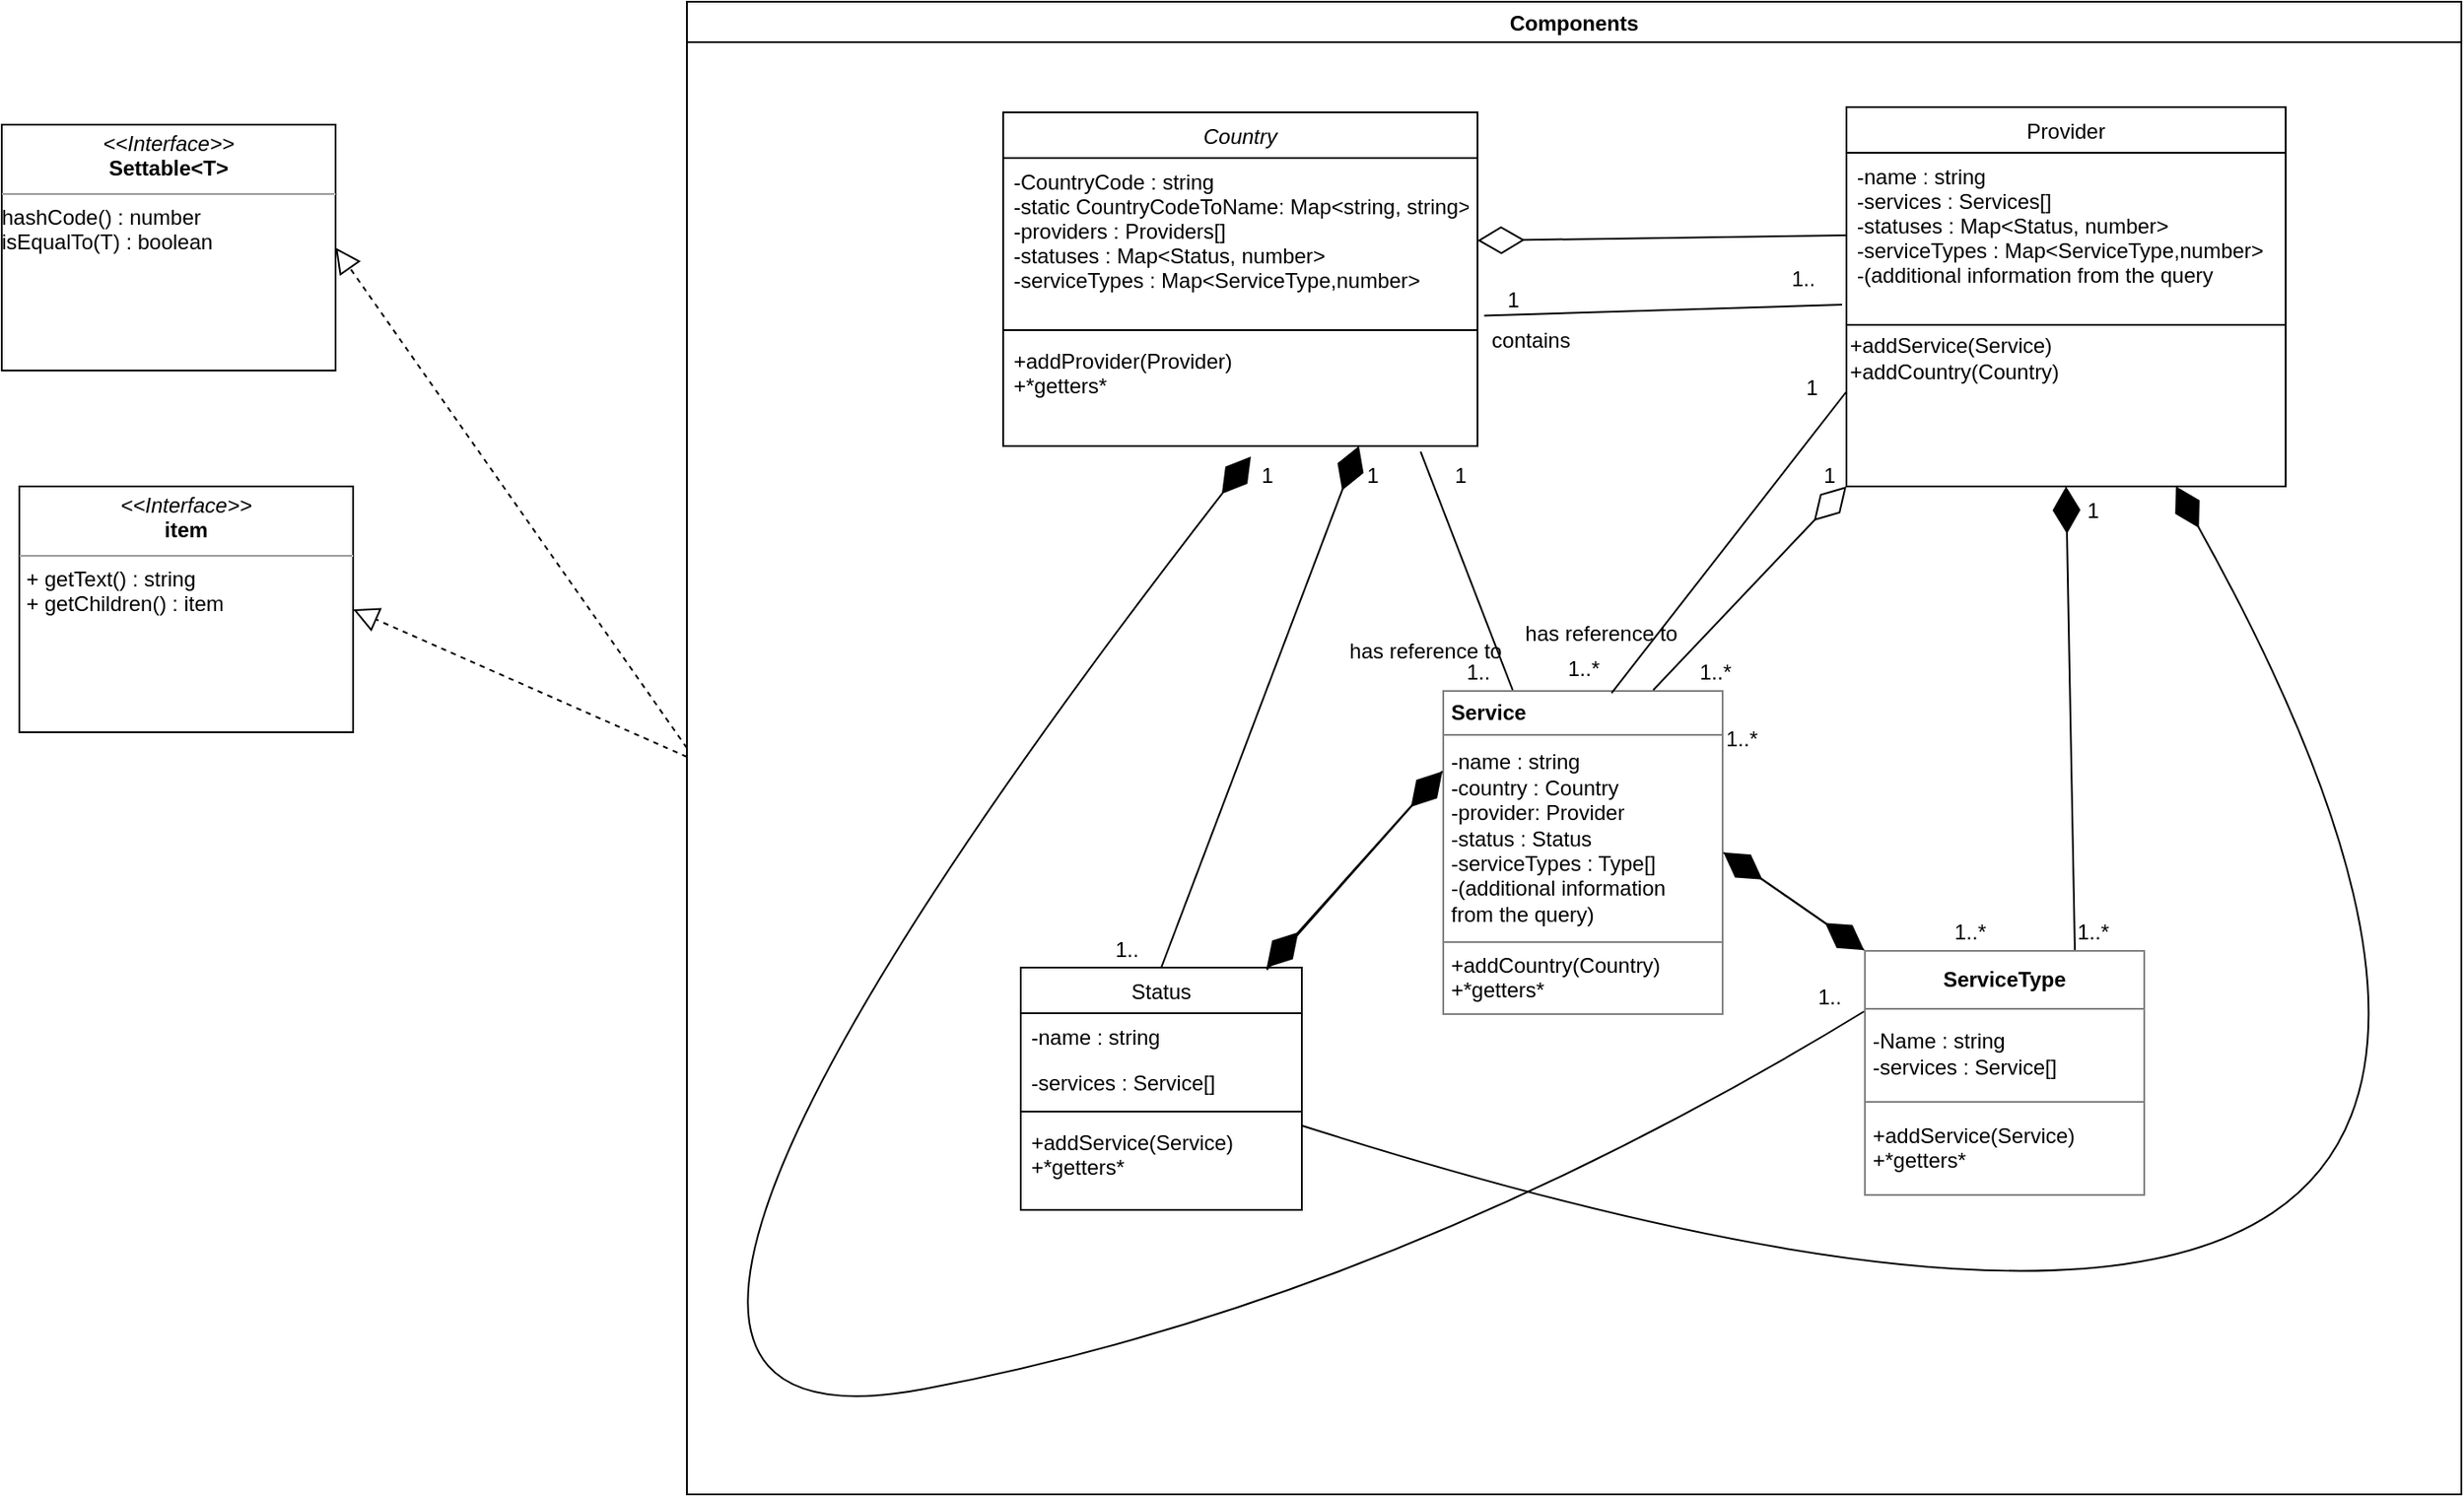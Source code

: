 <mxfile version="18.0.3" type="github">
  <diagram id="C5RBs43oDa-KdzZeNtuy" name="Page-1">
    <mxGraphModel dx="2585" dy="850" grid="1" gridSize="10" guides="1" tooltips="1" connect="1" arrows="1" fold="1" page="1" pageScale="1" pageWidth="827" pageHeight="1169" math="0" shadow="0">
      <root>
        <mxCell id="WIyWlLk6GJQsqaUBKTNV-0" />
        <mxCell id="WIyWlLk6GJQsqaUBKTNV-1" parent="WIyWlLk6GJQsqaUBKTNV-0" />
        <mxCell id="zkfFHV4jXpPFQw0GAbJ--0" value="Country" style="swimlane;fontStyle=2;align=center;verticalAlign=top;childLayout=stackLayout;horizontal=1;startSize=26;horizontalStack=0;resizeParent=1;resizeLast=0;collapsible=1;marginBottom=0;rounded=0;shadow=0;strokeWidth=1;" parent="WIyWlLk6GJQsqaUBKTNV-1" vertex="1">
          <mxGeometry x="40" y="163" width="270" height="190" as="geometry">
            <mxRectangle x="230" y="140" width="160" height="26" as="alternateBounds" />
          </mxGeometry>
        </mxCell>
        <mxCell id="zkfFHV4jXpPFQw0GAbJ--1" value="-CountryCode : string&#xa;-static CountryCodeToName: Map&lt;string, string&gt;&#xa;-providers : Providers[]&#xa;-statuses : Map&lt;Status, number&gt;&#xa;-serviceTypes : Map&lt;ServiceType,number&gt;&#xa;&#xa;" style="text;align=left;verticalAlign=top;spacingLeft=4;spacingRight=4;overflow=hidden;rotatable=0;points=[[0,0.5],[1,0.5]];portConstraint=eastwest;" parent="zkfFHV4jXpPFQw0GAbJ--0" vertex="1">
          <mxGeometry y="26" width="270" height="94" as="geometry" />
        </mxCell>
        <mxCell id="zkfFHV4jXpPFQw0GAbJ--4" value="" style="line;html=1;strokeWidth=1;align=left;verticalAlign=middle;spacingTop=-1;spacingLeft=3;spacingRight=3;rotatable=0;labelPosition=right;points=[];portConstraint=eastwest;" parent="zkfFHV4jXpPFQw0GAbJ--0" vertex="1">
          <mxGeometry y="120" width="270" height="8" as="geometry" />
        </mxCell>
        <mxCell id="zkfFHV4jXpPFQw0GAbJ--5" value="+addProvider(Provider)&#xa;+*getters*&#xa;" style="text;align=left;verticalAlign=top;spacingLeft=4;spacingRight=4;overflow=hidden;rotatable=0;points=[[0,0.5],[1,0.5]];portConstraint=eastwest;" parent="zkfFHV4jXpPFQw0GAbJ--0" vertex="1">
          <mxGeometry y="128" width="270" height="62" as="geometry" />
        </mxCell>
        <mxCell id="zkfFHV4jXpPFQw0GAbJ--6" value="Status" style="swimlane;fontStyle=0;align=center;verticalAlign=top;childLayout=stackLayout;horizontal=1;startSize=26;horizontalStack=0;resizeParent=1;resizeLast=0;collapsible=1;marginBottom=0;rounded=0;shadow=0;strokeWidth=1;" parent="WIyWlLk6GJQsqaUBKTNV-1" vertex="1">
          <mxGeometry x="50" y="650" width="160" height="138" as="geometry">
            <mxRectangle x="130" y="380" width="160" height="26" as="alternateBounds" />
          </mxGeometry>
        </mxCell>
        <mxCell id="zkfFHV4jXpPFQw0GAbJ--7" value="-name : string" style="text;align=left;verticalAlign=top;spacingLeft=4;spacingRight=4;overflow=hidden;rotatable=0;points=[[0,0.5],[1,0.5]];portConstraint=eastwest;" parent="zkfFHV4jXpPFQw0GAbJ--6" vertex="1">
          <mxGeometry y="26" width="160" height="26" as="geometry" />
        </mxCell>
        <mxCell id="zkfFHV4jXpPFQw0GAbJ--8" value="-services : Service[]" style="text;align=left;verticalAlign=top;spacingLeft=4;spacingRight=4;overflow=hidden;rotatable=0;points=[[0,0.5],[1,0.5]];portConstraint=eastwest;rounded=0;shadow=0;html=0;" parent="zkfFHV4jXpPFQw0GAbJ--6" vertex="1">
          <mxGeometry y="52" width="160" height="26" as="geometry" />
        </mxCell>
        <mxCell id="zkfFHV4jXpPFQw0GAbJ--9" value="" style="line;html=1;strokeWidth=1;align=left;verticalAlign=middle;spacingTop=-1;spacingLeft=3;spacingRight=3;rotatable=0;labelPosition=right;points=[];portConstraint=eastwest;" parent="zkfFHV4jXpPFQw0GAbJ--6" vertex="1">
          <mxGeometry y="78" width="160" height="8" as="geometry" />
        </mxCell>
        <mxCell id="zkfFHV4jXpPFQw0GAbJ--10" value="+addService(Service)&#xa;+*getters*&#xa;" style="text;align=left;verticalAlign=top;spacingLeft=4;spacingRight=4;overflow=hidden;rotatable=0;points=[[0,0.5],[1,0.5]];portConstraint=eastwest;fontStyle=0" parent="zkfFHV4jXpPFQw0GAbJ--6" vertex="1">
          <mxGeometry y="86" width="160" height="44" as="geometry" />
        </mxCell>
        <mxCell id="zkfFHV4jXpPFQw0GAbJ--17" value="Provider" style="swimlane;fontStyle=0;align=center;verticalAlign=top;childLayout=stackLayout;horizontal=1;startSize=26;horizontalStack=0;resizeParent=1;resizeLast=0;collapsible=1;marginBottom=0;rounded=0;shadow=0;strokeWidth=1;" parent="WIyWlLk6GJQsqaUBKTNV-1" vertex="1">
          <mxGeometry x="520" y="160" width="250" height="216" as="geometry">
            <mxRectangle x="550" y="140" width="160" height="26" as="alternateBounds" />
          </mxGeometry>
        </mxCell>
        <mxCell id="zkfFHV4jXpPFQw0GAbJ--18" value="-name : string &#xa;-services : Services[]&#xa;-statuses : Map&lt;Status, number&gt;&#xa;-serviceTypes : Map&lt;ServiceType,number&gt;&#xa;-(additional information from the query&#xa;" style="text;align=left;verticalAlign=top;spacingLeft=4;spacingRight=4;overflow=hidden;rotatable=0;points=[[0,0.5],[1,0.5]];portConstraint=eastwest;" parent="zkfFHV4jXpPFQw0GAbJ--17" vertex="1">
          <mxGeometry y="26" width="250" height="94" as="geometry" />
        </mxCell>
        <mxCell id="zkfFHV4jXpPFQw0GAbJ--23" value="" style="line;html=1;strokeWidth=1;align=left;verticalAlign=middle;spacingTop=-1;spacingLeft=3;spacingRight=3;rotatable=0;labelPosition=right;points=[];portConstraint=eastwest;" parent="zkfFHV4jXpPFQw0GAbJ--17" vertex="1">
          <mxGeometry y="120" width="250" height="8" as="geometry" />
        </mxCell>
        <mxCell id="jx6eO44tTlSofghOy_yD-11" value="+addService(Service)&lt;div&gt;+addCountry(Country)&lt;br&gt;&lt;/div&gt;" style="text;html=1;align=left;verticalAlign=middle;resizable=0;points=[];autosize=1;strokeColor=none;fillColor=none;hachureGap=4;" vertex="1" parent="zkfFHV4jXpPFQw0GAbJ--17">
          <mxGeometry y="128" width="250" height="30" as="geometry" />
        </mxCell>
        <mxCell id="jx6eO44tTlSofghOy_yD-0" value="&lt;table style=&quot;width:100%;height:100%;border-collapse:collapse;&quot; width=&quot;100%&quot; height=&quot;100%&quot; cellpadding=&quot;4&quot; border=&quot;1&quot;&gt;&lt;tbody&gt;&lt;tr&gt;&lt;th&gt;Service&lt;/th&gt;&lt;/tr&gt;&lt;tr&gt;&lt;td&gt;-name : string&lt;br&gt;-country : Country&lt;br&gt;-provider: Provider &lt;br&gt;-status : Status&lt;br&gt;-serviceTypes : Type[]&lt;br&gt;-(additional information&lt;br&gt;from the query)&lt;br&gt;&lt;/td&gt;&lt;/tr&gt;&lt;tr&gt;&lt;td&gt;+addCountry(Country)&lt;br&gt;+*getters*&lt;br&gt;&lt;/td&gt;&lt;/tr&gt;&lt;/tbody&gt;&lt;/table&gt;" style="text;html=1;strokeColor=none;fillColor=none;overflow=fill;hachureGap=4;align=left;" vertex="1" parent="WIyWlLk6GJQsqaUBKTNV-1">
          <mxGeometry x="290" y="492" width="160" height="185" as="geometry" />
        </mxCell>
        <mxCell id="jx6eO44tTlSofghOy_yD-1" value="&lt;table style=&quot;width:100%;height:100%;border-collapse:collapse;&quot; width=&quot;100%&quot; height=&quot;100%&quot; cellpadding=&quot;4&quot; border=&quot;1&quot;&gt;&lt;tbody&gt;&lt;tr&gt;&lt;th align=&quot;center&quot;&gt;ServiceType&lt;br&gt;&lt;/th&gt;&lt;/tr&gt;&lt;tr&gt;&lt;td&gt;-Name : string&lt;br&gt;&lt;div align=&quot;left&quot;&gt;-services : Service[]&lt;/div&gt;&lt;/td&gt;&lt;/tr&gt;&lt;tr&gt;&lt;td&gt;+addService(Service)&lt;br&gt;+*getters*&lt;br&gt;&lt;/td&gt;&lt;/tr&gt;&lt;/tbody&gt;&lt;/table&gt;" style="text;html=1;strokeColor=none;fillColor=none;overflow=fill;hachureGap=4;" vertex="1" parent="WIyWlLk6GJQsqaUBKTNV-1">
          <mxGeometry x="530" y="640" width="160" height="140" as="geometry" />
        </mxCell>
        <mxCell id="jx6eO44tTlSofghOy_yD-31" value="" style="endArrow=diamondThin;endFill=0;endSize=24;html=1;rounded=0;sourcePerimeterSpacing=8;targetPerimeterSpacing=8;curved=1;entryX=0;entryY=1;entryDx=0;entryDy=0;exitX=0.75;exitY=0;exitDx=0;exitDy=0;" edge="1" parent="WIyWlLk6GJQsqaUBKTNV-1" source="jx6eO44tTlSofghOy_yD-0" target="zkfFHV4jXpPFQw0GAbJ--17">
          <mxGeometry width="160" relative="1" as="geometry">
            <mxPoint x="280" y="500" as="sourcePoint" />
            <mxPoint x="440" y="500" as="targetPoint" />
          </mxGeometry>
        </mxCell>
        <mxCell id="jx6eO44tTlSofghOy_yD-34" value="1..*" style="text;html=1;align=center;verticalAlign=middle;resizable=0;points=[];autosize=1;strokeColor=none;fillColor=none;hachureGap=4;" vertex="1" parent="WIyWlLk6GJQsqaUBKTNV-1">
          <mxGeometry x="430" y="472" width="30" height="20" as="geometry" />
        </mxCell>
        <mxCell id="jx6eO44tTlSofghOy_yD-35" value="1" style="text;html=1;align=center;verticalAlign=middle;resizable=0;points=[];autosize=1;strokeColor=none;fillColor=none;hachureGap=4;" vertex="1" parent="WIyWlLk6GJQsqaUBKTNV-1">
          <mxGeometry x="500" y="360" width="20" height="20" as="geometry" />
        </mxCell>
        <mxCell id="jx6eO44tTlSofghOy_yD-44" value="1.." style="text;html=1;align=center;verticalAlign=middle;resizable=0;points=[];autosize=1;strokeColor=none;fillColor=none;hachureGap=4;" vertex="1" parent="WIyWlLk6GJQsqaUBKTNV-1">
          <mxGeometry x="295" y="472" width="30" height="20" as="geometry" />
        </mxCell>
        <mxCell id="jx6eO44tTlSofghOy_yD-55" value="1.." style="text;html=1;align=center;verticalAlign=middle;resizable=0;points=[];autosize=1;strokeColor=none;fillColor=none;hachureGap=4;" vertex="1" parent="WIyWlLk6GJQsqaUBKTNV-1">
          <mxGeometry x="495" y="657" width="30" height="20" as="geometry" />
        </mxCell>
        <mxCell id="jx6eO44tTlSofghOy_yD-56" value="1" style="text;html=1;align=center;verticalAlign=middle;resizable=0;points=[];autosize=1;strokeColor=none;fillColor=none;hachureGap=4;" vertex="1" parent="WIyWlLk6GJQsqaUBKTNV-1">
          <mxGeometry x="180" y="360" width="20" height="20" as="geometry" />
        </mxCell>
        <mxCell id="jx6eO44tTlSofghOy_yD-57" value="" style="endArrow=diamondThin;endFill=1;endSize=24;html=1;rounded=0;sourcePerimeterSpacing=8;targetPerimeterSpacing=8;curved=1;entryX=0.05;entryY=-0.05;entryDx=0;entryDy=0;exitX=0;exitY=0.25;exitDx=0;exitDy=0;entryPerimeter=0;" edge="1" parent="WIyWlLk6GJQsqaUBKTNV-1" source="jx6eO44tTlSofghOy_yD-1" target="jx6eO44tTlSofghOy_yD-56">
          <mxGeometry width="160" relative="1" as="geometry">
            <mxPoint x="250" y="580" as="sourcePoint" />
            <mxPoint x="90" y="580" as="targetPoint" />
            <Array as="points">
              <mxPoint x="260" y="840" />
              <mxPoint x="-270" y="940" />
            </Array>
          </mxGeometry>
        </mxCell>
        <mxCell id="jx6eO44tTlSofghOy_yD-59" value="" style="endArrow=diamondThin;endFill=1;endSize=24;html=1;rounded=0;sourcePerimeterSpacing=8;targetPerimeterSpacing=8;curved=1;entryX=0.75;entryY=1;entryDx=0;entryDy=0;exitX=0.5;exitY=0;exitDx=0;exitDy=0;" edge="1" parent="WIyWlLk6GJQsqaUBKTNV-1" source="zkfFHV4jXpPFQw0GAbJ--6" target="zkfFHV4jXpPFQw0GAbJ--0">
          <mxGeometry width="160" relative="1" as="geometry">
            <mxPoint x="220" y="570" as="sourcePoint" />
            <mxPoint x="60" y="570" as="targetPoint" />
          </mxGeometry>
        </mxCell>
        <mxCell id="jx6eO44tTlSofghOy_yD-60" value="1.." style="text;html=1;align=center;verticalAlign=middle;resizable=0;points=[];autosize=1;strokeColor=none;fillColor=none;hachureGap=4;" vertex="1" parent="WIyWlLk6GJQsqaUBKTNV-1">
          <mxGeometry x="95" y="630" width="30" height="20" as="geometry" />
        </mxCell>
        <mxCell id="jx6eO44tTlSofghOy_yD-61" value="1" style="text;html=1;align=center;verticalAlign=middle;resizable=0;points=[];autosize=1;strokeColor=none;fillColor=none;hachureGap=4;" vertex="1" parent="WIyWlLk6GJQsqaUBKTNV-1">
          <mxGeometry x="240" y="360" width="20" height="20" as="geometry" />
        </mxCell>
        <mxCell id="jx6eO44tTlSofghOy_yD-62" value="" style="endArrow=diamondThin;endFill=1;endSize=24;html=1;rounded=0;sourcePerimeterSpacing=8;targetPerimeterSpacing=8;curved=1;entryX=0.5;entryY=1;entryDx=0;entryDy=0;exitX=0.75;exitY=0;exitDx=0;exitDy=0;" edge="1" parent="WIyWlLk6GJQsqaUBKTNV-1" source="jx6eO44tTlSofghOy_yD-1" target="zkfFHV4jXpPFQw0GAbJ--17">
          <mxGeometry width="160" relative="1" as="geometry">
            <mxPoint x="260" y="610" as="sourcePoint" />
            <mxPoint x="420" y="610" as="targetPoint" />
          </mxGeometry>
        </mxCell>
        <mxCell id="jx6eO44tTlSofghOy_yD-63" value="1" style="text;html=1;align=center;verticalAlign=middle;resizable=0;points=[];autosize=1;strokeColor=none;fillColor=none;hachureGap=4;" vertex="1" parent="WIyWlLk6GJQsqaUBKTNV-1">
          <mxGeometry x="650" y="380" width="20" height="20" as="geometry" />
        </mxCell>
        <mxCell id="jx6eO44tTlSofghOy_yD-64" value="1..*" style="text;html=1;align=center;verticalAlign=middle;resizable=0;points=[];autosize=1;strokeColor=none;fillColor=none;hachureGap=4;" vertex="1" parent="WIyWlLk6GJQsqaUBKTNV-1">
          <mxGeometry x="645" y="620" width="30" height="20" as="geometry" />
        </mxCell>
        <mxCell id="jx6eO44tTlSofghOy_yD-65" value="" style="endArrow=diamondThin;endFill=1;endSize=24;html=1;rounded=0;sourcePerimeterSpacing=8;targetPerimeterSpacing=8;curved=1;exitX=1;exitY=0.091;exitDx=0;exitDy=0;exitPerimeter=0;entryX=0.75;entryY=1;entryDx=0;entryDy=0;" edge="1" parent="WIyWlLk6GJQsqaUBKTNV-1" source="zkfFHV4jXpPFQw0GAbJ--10" target="zkfFHV4jXpPFQw0GAbJ--17">
          <mxGeometry width="160" relative="1" as="geometry">
            <mxPoint x="220" y="750" as="sourcePoint" />
            <mxPoint x="380" y="750" as="targetPoint" />
            <Array as="points">
              <mxPoint x="1060" y="1010" />
            </Array>
          </mxGeometry>
        </mxCell>
        <mxCell id="jx6eO44tTlSofghOy_yD-67" value="Components" style="swimlane;hachureGap=4;startSize=23;" vertex="1" parent="WIyWlLk6GJQsqaUBKTNV-1">
          <mxGeometry x="-140" y="100" width="1010" height="850" as="geometry" />
        </mxCell>
        <mxCell id="jx6eO44tTlSofghOy_yD-76" value="1.." style="text;html=1;align=center;verticalAlign=middle;resizable=0;points=[];autosize=1;strokeColor=none;fillColor=none;hachureGap=4;" vertex="1" parent="jx6eO44tTlSofghOy_yD-67">
          <mxGeometry x="620" y="148" width="30" height="20" as="geometry" />
        </mxCell>
        <mxCell id="jx6eO44tTlSofghOy_yD-77" value="contains" style="text;html=1;align=center;verticalAlign=middle;resizable=0;points=[];autosize=1;strokeColor=none;fillColor=none;hachureGap=4;" vertex="1" parent="jx6eO44tTlSofghOy_yD-67">
          <mxGeometry x="450" y="183" width="60" height="20" as="geometry" />
        </mxCell>
        <mxCell id="jx6eO44tTlSofghOy_yD-79" value="1" style="text;html=1;align=center;verticalAlign=middle;resizable=0;points=[];autosize=1;strokeColor=none;fillColor=none;hachureGap=4;" vertex="1" parent="jx6eO44tTlSofghOy_yD-67">
          <mxGeometry x="430" y="260" width="20" height="20" as="geometry" />
        </mxCell>
        <mxCell id="jx6eO44tTlSofghOy_yD-80" value="has reference to" style="text;html=1;align=center;verticalAlign=middle;resizable=0;points=[];autosize=1;strokeColor=none;fillColor=none;hachureGap=4;" vertex="1" parent="jx6eO44tTlSofghOy_yD-67">
          <mxGeometry x="370" y="360" width="100" height="20" as="geometry" />
        </mxCell>
        <mxCell id="jx6eO44tTlSofghOy_yD-84" value="has reference to" style="text;html=1;align=center;verticalAlign=middle;resizable=0;points=[];autosize=1;strokeColor=none;fillColor=none;hachureGap=4;" vertex="1" parent="jx6eO44tTlSofghOy_yD-67">
          <mxGeometry x="470" y="350" width="100" height="20" as="geometry" />
        </mxCell>
        <mxCell id="jx6eO44tTlSofghOy_yD-68" value="&lt;p style=&quot;margin:0px;margin-top:4px;text-align:center;&quot;&gt;&lt;i&gt;&amp;lt;&amp;lt;Interface&amp;gt;&amp;gt;&lt;/i&gt;&lt;br&gt;&lt;b&gt;Settable&amp;lt;T&amp;gt;&lt;/b&gt;&lt;br&gt;&lt;/p&gt;&lt;hr size=&quot;1&quot;&gt;&lt;div&gt;hashCode() : number&lt;/div&gt;&lt;div&gt;isEqualTo(T) : boolean&lt;br&gt;&lt;/div&gt;" style="verticalAlign=top;align=left;overflow=fill;fontSize=12;fontFamily=Helvetica;html=1;hachureGap=4;" vertex="1" parent="WIyWlLk6GJQsqaUBKTNV-1">
          <mxGeometry x="-530" y="170" width="190" height="140" as="geometry" />
        </mxCell>
        <mxCell id="jx6eO44tTlSofghOy_yD-69" value="&lt;p style=&quot;margin:0px;margin-top:4px;text-align:center;&quot;&gt;&lt;i&gt;&amp;lt;&amp;lt;Interface&amp;gt;&amp;gt;&lt;/i&gt;&lt;br&gt;&lt;b&gt;item&lt;/b&gt;&lt;br&gt;&lt;/p&gt;&lt;hr size=&quot;1&quot;&gt;&lt;p style=&quot;margin:0px;margin-left:4px;&quot;&gt;+ getText() : string&lt;br&gt;+ getChildren() : item&lt;br&gt;&lt;/p&gt;" style="verticalAlign=top;align=left;overflow=fill;fontSize=12;fontFamily=Helvetica;html=1;hachureGap=4;" vertex="1" parent="WIyWlLk6GJQsqaUBKTNV-1">
          <mxGeometry x="-520" y="376" width="190" height="140" as="geometry" />
        </mxCell>
        <mxCell id="jx6eO44tTlSofghOy_yD-70" value="" style="endArrow=block;dashed=1;endFill=0;endSize=12;html=1;rounded=0;sourcePerimeterSpacing=8;targetPerimeterSpacing=8;curved=1;entryX=1;entryY=0.5;entryDx=0;entryDy=0;" edge="1" parent="WIyWlLk6GJQsqaUBKTNV-1" target="jx6eO44tTlSofghOy_yD-69">
          <mxGeometry width="160" relative="1" as="geometry">
            <mxPoint x="-140" y="530" as="sourcePoint" />
            <mxPoint x="-210" y="520" as="targetPoint" />
          </mxGeometry>
        </mxCell>
        <mxCell id="jx6eO44tTlSofghOy_yD-71" value="" style="endArrow=block;dashed=1;endFill=0;endSize=12;html=1;rounded=0;sourcePerimeterSpacing=8;targetPerimeterSpacing=8;curved=1;entryX=1;entryY=0.5;entryDx=0;entryDy=0;exitX=0;exitY=0.5;exitDx=0;exitDy=0;" edge="1" parent="WIyWlLk6GJQsqaUBKTNV-1" source="jx6eO44tTlSofghOy_yD-67" target="jx6eO44tTlSofghOy_yD-68">
          <mxGeometry width="160" relative="1" as="geometry">
            <mxPoint x="-340" y="320" as="sourcePoint" />
            <mxPoint x="-180" y="320" as="targetPoint" />
          </mxGeometry>
        </mxCell>
        <mxCell id="jx6eO44tTlSofghOy_yD-73" value="" style="endArrow=diamondThin;endFill=0;endSize=24;html=1;rounded=0;sourcePerimeterSpacing=8;targetPerimeterSpacing=8;entryX=1;entryY=0.5;entryDx=0;entryDy=0;exitX=0;exitY=0.5;exitDx=0;exitDy=0;" edge="1" parent="WIyWlLk6GJQsqaUBKTNV-1" source="zkfFHV4jXpPFQw0GAbJ--18" target="zkfFHV4jXpPFQw0GAbJ--1">
          <mxGeometry width="160" relative="1" as="geometry">
            <mxPoint x="310" y="370" as="sourcePoint" />
            <mxPoint x="470" y="370" as="targetPoint" />
          </mxGeometry>
        </mxCell>
        <mxCell id="jx6eO44tTlSofghOy_yD-74" value="" style="endArrow=none;html=1;rounded=0;startSize=14;endSize=14;sourcePerimeterSpacing=8;targetPerimeterSpacing=8;entryX=-0.01;entryY=0.92;entryDx=0;entryDy=0;entryPerimeter=0;exitX=1.014;exitY=0.955;exitDx=0;exitDy=0;exitPerimeter=0;" edge="1" parent="WIyWlLk6GJQsqaUBKTNV-1" source="zkfFHV4jXpPFQw0GAbJ--1" target="zkfFHV4jXpPFQw0GAbJ--18">
          <mxGeometry width="50" height="50" relative="1" as="geometry">
            <mxPoint x="370" y="390" as="sourcePoint" />
            <mxPoint x="420" y="340" as="targetPoint" />
          </mxGeometry>
        </mxCell>
        <mxCell id="jx6eO44tTlSofghOy_yD-75" value="1" style="text;html=1;align=center;verticalAlign=middle;resizable=0;points=[];autosize=1;strokeColor=none;fillColor=none;hachureGap=4;" vertex="1" parent="WIyWlLk6GJQsqaUBKTNV-1">
          <mxGeometry x="320" y="260" width="20" height="20" as="geometry" />
        </mxCell>
        <mxCell id="jx6eO44tTlSofghOy_yD-78" value="" style="endArrow=none;html=1;rounded=0;startSize=14;endSize=14;sourcePerimeterSpacing=8;targetPerimeterSpacing=8;entryX=0.88;entryY=1.052;entryDx=0;entryDy=0;entryPerimeter=0;exitX=0.25;exitY=0;exitDx=0;exitDy=0;" edge="1" parent="WIyWlLk6GJQsqaUBKTNV-1" source="jx6eO44tTlSofghOy_yD-0" target="zkfFHV4jXpPFQw0GAbJ--5">
          <mxGeometry width="50" height="50" relative="1" as="geometry">
            <mxPoint x="370" y="440" as="sourcePoint" />
            <mxPoint x="420" y="390" as="targetPoint" />
          </mxGeometry>
        </mxCell>
        <mxCell id="jx6eO44tTlSofghOy_yD-81" value="" style="endArrow=none;html=1;rounded=0;startSize=14;endSize=14;sourcePerimeterSpacing=8;targetPerimeterSpacing=8;entryX=0;entryY=0.75;entryDx=0;entryDy=0;exitX=0.602;exitY=0.009;exitDx=0;exitDy=0;exitPerimeter=0;" edge="1" parent="WIyWlLk6GJQsqaUBKTNV-1" source="jx6eO44tTlSofghOy_yD-0" target="zkfFHV4jXpPFQw0GAbJ--17">
          <mxGeometry width="50" height="50" relative="1" as="geometry">
            <mxPoint x="370" y="440" as="sourcePoint" />
            <mxPoint x="420" y="390" as="targetPoint" />
          </mxGeometry>
        </mxCell>
        <mxCell id="jx6eO44tTlSofghOy_yD-82" value="1..*" style="text;html=1;align=center;verticalAlign=middle;resizable=0;points=[];autosize=1;strokeColor=none;fillColor=none;hachureGap=4;" vertex="1" parent="WIyWlLk6GJQsqaUBKTNV-1">
          <mxGeometry x="355" y="470" width="30" height="20" as="geometry" />
        </mxCell>
        <mxCell id="jx6eO44tTlSofghOy_yD-83" value="1" style="text;html=1;align=center;verticalAlign=middle;resizable=0;points=[];autosize=1;strokeColor=none;fillColor=none;hachureGap=4;" vertex="1" parent="WIyWlLk6GJQsqaUBKTNV-1">
          <mxGeometry x="490" y="310" width="20" height="20" as="geometry" />
        </mxCell>
        <mxCell id="jx6eO44tTlSofghOy_yD-87" value="1..*" style="text;html=1;align=center;verticalAlign=middle;resizable=0;points=[];autosize=1;strokeColor=none;fillColor=none;hachureGap=4;" vertex="1" parent="WIyWlLk6GJQsqaUBKTNV-1">
          <mxGeometry x="445" y="510" width="30" height="20" as="geometry" />
        </mxCell>
        <mxCell id="jx6eO44tTlSofghOy_yD-88" value="1..*" style="text;html=1;align=center;verticalAlign=middle;resizable=0;points=[];autosize=1;strokeColor=none;fillColor=none;hachureGap=4;" vertex="1" parent="WIyWlLk6GJQsqaUBKTNV-1">
          <mxGeometry x="575" y="620" width="30" height="20" as="geometry" />
        </mxCell>
        <mxCell id="jx6eO44tTlSofghOy_yD-89" value="" style="endArrow=diamondThin;endFill=1;endSize=24;html=1;rounded=0;sourcePerimeterSpacing=8;targetPerimeterSpacing=8;entryX=0;entryY=0;entryDx=0;entryDy=0;exitX=1;exitY=0.5;exitDx=0;exitDy=0;" edge="1" parent="WIyWlLk6GJQsqaUBKTNV-1" source="jx6eO44tTlSofghOy_yD-0" target="jx6eO44tTlSofghOy_yD-1">
          <mxGeometry width="160" relative="1" as="geometry">
            <mxPoint x="170" y="580" as="sourcePoint" />
            <mxPoint x="330" y="580" as="targetPoint" />
          </mxGeometry>
        </mxCell>
        <mxCell id="jx6eO44tTlSofghOy_yD-90" value="" style="endArrow=diamondThin;endFill=1;endSize=24;html=1;rounded=0;sourcePerimeterSpacing=8;targetPerimeterSpacing=8;entryX=1;entryY=0.5;entryDx=0;entryDy=0;exitX=0;exitY=0;exitDx=0;exitDy=0;" edge="1" parent="WIyWlLk6GJQsqaUBKTNV-1" source="jx6eO44tTlSofghOy_yD-1" target="jx6eO44tTlSofghOy_yD-0">
          <mxGeometry width="160" relative="1" as="geometry">
            <mxPoint x="170" y="580" as="sourcePoint" />
            <mxPoint x="330" y="580" as="targetPoint" />
          </mxGeometry>
        </mxCell>
        <mxCell id="jx6eO44tTlSofghOy_yD-91" value="" style="endArrow=diamondThin;endFill=1;endSize=24;html=1;rounded=0;sourcePerimeterSpacing=8;targetPerimeterSpacing=8;entryX=0;entryY=0.25;entryDx=0;entryDy=0;exitX=0.875;exitY=0.009;exitDx=0;exitDy=0;exitPerimeter=0;" edge="1" parent="WIyWlLk6GJQsqaUBKTNV-1" source="zkfFHV4jXpPFQw0GAbJ--6" target="jx6eO44tTlSofghOy_yD-0">
          <mxGeometry width="160" relative="1" as="geometry">
            <mxPoint x="170" y="580" as="sourcePoint" />
            <mxPoint x="330" y="580" as="targetPoint" />
          </mxGeometry>
        </mxCell>
        <mxCell id="jx6eO44tTlSofghOy_yD-92" value="" style="endArrow=diamondThin;endFill=1;endSize=24;html=1;rounded=0;sourcePerimeterSpacing=8;targetPerimeterSpacing=8;exitX=0;exitY=0.25;exitDx=0;exitDy=0;" edge="1" parent="WIyWlLk6GJQsqaUBKTNV-1" source="jx6eO44tTlSofghOy_yD-0">
          <mxGeometry width="160" relative="1" as="geometry">
            <mxPoint x="170" y="580" as="sourcePoint" />
            <mxPoint x="190" y="650" as="targetPoint" />
          </mxGeometry>
        </mxCell>
      </root>
    </mxGraphModel>
  </diagram>
</mxfile>
